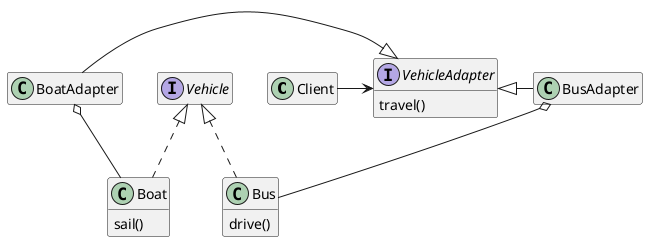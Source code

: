 @startuml
hide empty fields
hide empty methods

class Client
interface Vehicle
interface VehicleAdapter
class Bus
class Boat
class BusAdapter
class BoatAdapter


VehicleAdapter : travel()
Bus : drive()
Boat : sail()
Vehicle <|..right Bus
Vehicle <|.. Boat
VehicleAdapter <|- BusAdapter
BoatAdapter -|> VehicleAdapter
Boat -up-o BoatAdapter
BusAdapter o-- Bus
Client -> VehicleAdapter


'
'
'
'
'
'
'
'
'
''VictorianChair <-down- ChairFactory
''
'note left of Beverage
'Beverage can exist on its own or be
'decorated by one of the decorators
'end note
'
'note right of Decorator
'Decorator implementations are the same as
'those of the component they decorate
'end note

@enduml
